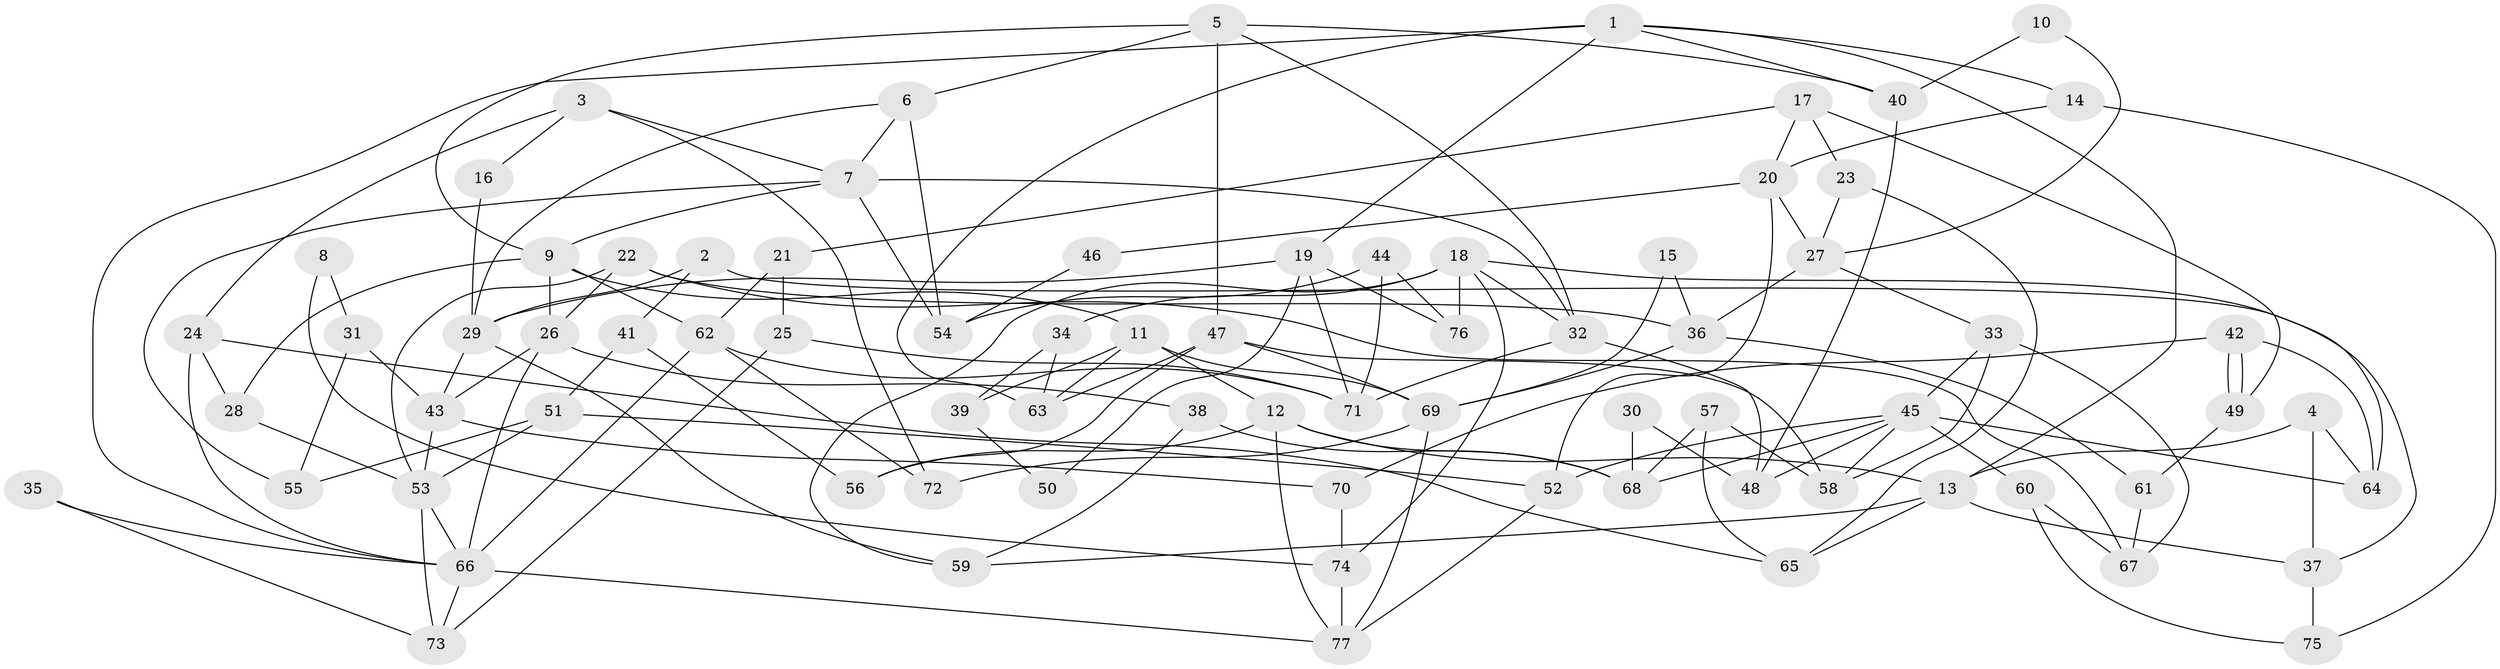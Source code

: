 // coarse degree distribution, {10: 0.02127659574468085, 5: 0.2765957446808511, 7: 0.0851063829787234, 6: 0.10638297872340426, 2: 0.06382978723404255, 9: 0.02127659574468085, 8: 0.06382978723404255, 3: 0.1702127659574468, 4: 0.19148936170212766}
// Generated by graph-tools (version 1.1) at 2025/24/03/03/25 07:24:00]
// undirected, 77 vertices, 154 edges
graph export_dot {
graph [start="1"]
  node [color=gray90,style=filled];
  1;
  2;
  3;
  4;
  5;
  6;
  7;
  8;
  9;
  10;
  11;
  12;
  13;
  14;
  15;
  16;
  17;
  18;
  19;
  20;
  21;
  22;
  23;
  24;
  25;
  26;
  27;
  28;
  29;
  30;
  31;
  32;
  33;
  34;
  35;
  36;
  37;
  38;
  39;
  40;
  41;
  42;
  43;
  44;
  45;
  46;
  47;
  48;
  49;
  50;
  51;
  52;
  53;
  54;
  55;
  56;
  57;
  58;
  59;
  60;
  61;
  62;
  63;
  64;
  65;
  66;
  67;
  68;
  69;
  70;
  71;
  72;
  73;
  74;
  75;
  76;
  77;
  1 -- 13;
  1 -- 66;
  1 -- 14;
  1 -- 19;
  1 -- 40;
  1 -- 63;
  2 -- 41;
  2 -- 29;
  2 -- 37;
  3 -- 24;
  3 -- 7;
  3 -- 16;
  3 -- 72;
  4 -- 37;
  4 -- 64;
  4 -- 13;
  5 -- 32;
  5 -- 9;
  5 -- 6;
  5 -- 40;
  5 -- 47;
  6 -- 7;
  6 -- 29;
  6 -- 54;
  7 -- 54;
  7 -- 32;
  7 -- 9;
  7 -- 55;
  8 -- 74;
  8 -- 31;
  9 -- 26;
  9 -- 11;
  9 -- 28;
  9 -- 62;
  10 -- 27;
  10 -- 40;
  11 -- 63;
  11 -- 12;
  11 -- 39;
  11 -- 69;
  12 -- 77;
  12 -- 13;
  12 -- 56;
  12 -- 68;
  13 -- 37;
  13 -- 59;
  13 -- 65;
  14 -- 75;
  14 -- 20;
  15 -- 36;
  15 -- 69;
  16 -- 29;
  17 -- 23;
  17 -- 20;
  17 -- 21;
  17 -- 49;
  18 -- 32;
  18 -- 74;
  18 -- 34;
  18 -- 59;
  18 -- 64;
  18 -- 76;
  19 -- 29;
  19 -- 50;
  19 -- 71;
  19 -- 76;
  20 -- 52;
  20 -- 27;
  20 -- 46;
  21 -- 62;
  21 -- 25;
  22 -- 53;
  22 -- 36;
  22 -- 26;
  22 -- 67;
  23 -- 27;
  23 -- 65;
  24 -- 66;
  24 -- 28;
  24 -- 65;
  25 -- 71;
  25 -- 73;
  26 -- 43;
  26 -- 38;
  26 -- 66;
  27 -- 36;
  27 -- 33;
  28 -- 53;
  29 -- 59;
  29 -- 43;
  30 -- 48;
  30 -- 68;
  31 -- 55;
  31 -- 43;
  32 -- 71;
  32 -- 48;
  33 -- 45;
  33 -- 58;
  33 -- 67;
  34 -- 63;
  34 -- 39;
  35 -- 66;
  35 -- 73;
  36 -- 69;
  36 -- 61;
  37 -- 75;
  38 -- 59;
  38 -- 68;
  39 -- 50;
  40 -- 48;
  41 -- 51;
  41 -- 56;
  42 -- 49;
  42 -- 49;
  42 -- 64;
  42 -- 70;
  43 -- 53;
  43 -- 70;
  44 -- 71;
  44 -- 76;
  44 -- 54;
  45 -- 68;
  45 -- 58;
  45 -- 48;
  45 -- 52;
  45 -- 60;
  45 -- 64;
  46 -- 54;
  47 -- 58;
  47 -- 56;
  47 -- 63;
  47 -- 69;
  49 -- 61;
  51 -- 52;
  51 -- 53;
  51 -- 55;
  52 -- 77;
  53 -- 66;
  53 -- 73;
  57 -- 68;
  57 -- 65;
  57 -- 58;
  60 -- 67;
  60 -- 75;
  61 -- 67;
  62 -- 72;
  62 -- 66;
  62 -- 71;
  66 -- 73;
  66 -- 77;
  69 -- 72;
  69 -- 77;
  70 -- 74;
  74 -- 77;
}
